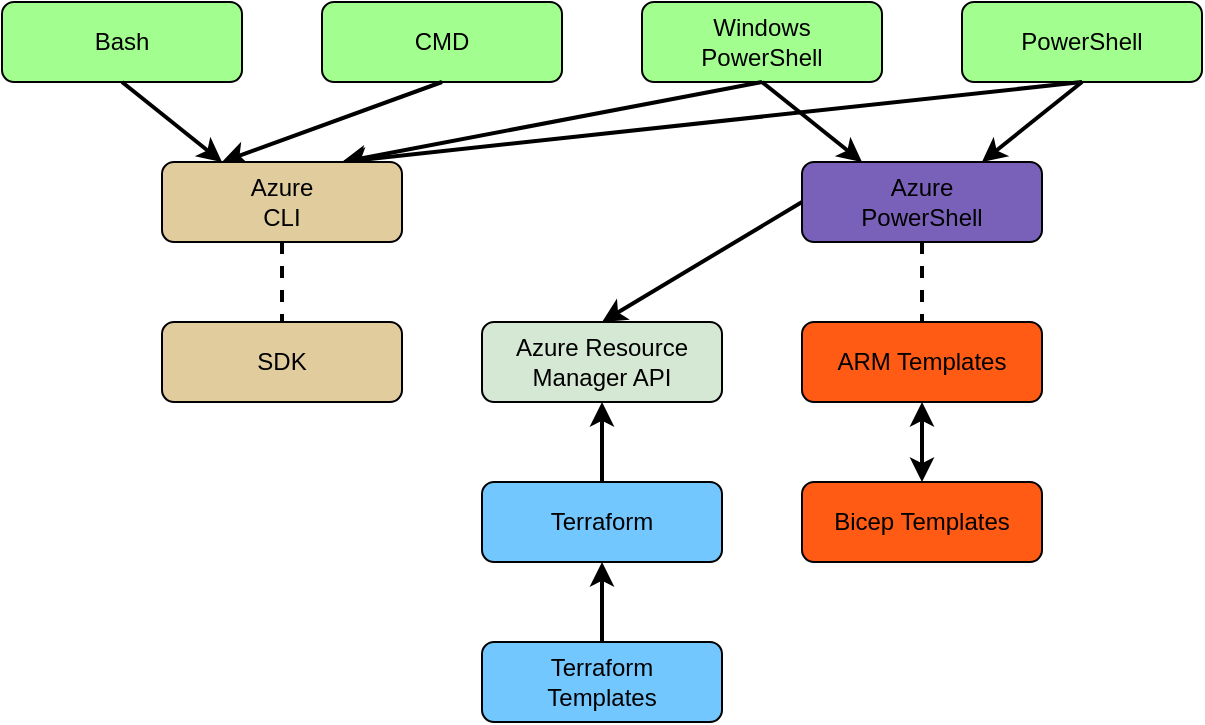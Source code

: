 <mxfile version="22.0.8" type="device">
  <diagram name="Page-1" id="nTsvNm8Bn6kOO1DUEMC2">
    <mxGraphModel dx="1050" dy="534" grid="1" gridSize="10" guides="1" tooltips="1" connect="1" arrows="1" fold="1" page="1" pageScale="1" pageWidth="850" pageHeight="1100" math="0" shadow="0">
      <root>
        <mxCell id="0" />
        <mxCell id="1" parent="0" />
        <mxCell id="pAlVhEvHtbOPucAD8XjH-1" value="Bash" style="rounded=1;whiteSpace=wrap;html=1;fillStyle=auto;fillColor=#A2FF8F;" vertex="1" parent="1">
          <mxGeometry x="120" y="80" width="120" height="40" as="geometry" />
        </mxCell>
        <mxCell id="pAlVhEvHtbOPucAD8XjH-2" value="CMD" style="rounded=1;whiteSpace=wrap;html=1;fillStyle=auto;fillColor=#A2FF8F;" vertex="1" parent="1">
          <mxGeometry x="280" y="80" width="120" height="40" as="geometry" />
        </mxCell>
        <mxCell id="pAlVhEvHtbOPucAD8XjH-3" value="Windows&lt;br&gt;PowerShell" style="rounded=1;whiteSpace=wrap;html=1;fillStyle=auto;fillColor=#A2FF8F;" vertex="1" parent="1">
          <mxGeometry x="440" y="80" width="120" height="40" as="geometry" />
        </mxCell>
        <mxCell id="pAlVhEvHtbOPucAD8XjH-4" value="PowerShell" style="rounded=1;whiteSpace=wrap;html=1;fillStyle=auto;fillColor=#A2FF8F;" vertex="1" parent="1">
          <mxGeometry x="600" y="80" width="120" height="40" as="geometry" />
        </mxCell>
        <mxCell id="pAlVhEvHtbOPucAD8XjH-12" style="rounded=0;orthogonalLoop=1;jettySize=auto;html=1;exitX=0.25;exitY=0;exitDx=0;exitDy=0;entryX=0.5;entryY=1;entryDx=0;entryDy=0;strokeWidth=2;endArrow=none;endFill=0;startArrow=classic;startFill=1;" edge="1" parent="1" source="pAlVhEvHtbOPucAD8XjH-5" target="pAlVhEvHtbOPucAD8XjH-1">
          <mxGeometry relative="1" as="geometry" />
        </mxCell>
        <mxCell id="pAlVhEvHtbOPucAD8XjH-13" style="rounded=0;orthogonalLoop=1;jettySize=auto;html=1;exitX=0.25;exitY=0;exitDx=0;exitDy=0;entryX=0.5;entryY=1;entryDx=0;entryDy=0;strokeWidth=2;endArrow=none;endFill=0;startArrow=classic;startFill=1;" edge="1" parent="1" source="pAlVhEvHtbOPucAD8XjH-5" target="pAlVhEvHtbOPucAD8XjH-2">
          <mxGeometry relative="1" as="geometry" />
        </mxCell>
        <mxCell id="pAlVhEvHtbOPucAD8XjH-14" style="rounded=0;orthogonalLoop=1;jettySize=auto;html=1;exitX=0.75;exitY=0;exitDx=0;exitDy=0;entryX=0.5;entryY=1;entryDx=0;entryDy=0;strokeWidth=2;endArrow=none;endFill=0;startArrow=classic;startFill=1;" edge="1" parent="1" source="pAlVhEvHtbOPucAD8XjH-5" target="pAlVhEvHtbOPucAD8XjH-3">
          <mxGeometry relative="1" as="geometry" />
        </mxCell>
        <mxCell id="pAlVhEvHtbOPucAD8XjH-15" style="rounded=0;orthogonalLoop=1;jettySize=auto;html=1;exitX=0.75;exitY=0;exitDx=0;exitDy=0;entryX=0.5;entryY=1;entryDx=0;entryDy=0;strokeWidth=2;endArrow=none;endFill=0;startArrow=classic;startFill=1;" edge="1" parent="1" source="pAlVhEvHtbOPucAD8XjH-5" target="pAlVhEvHtbOPucAD8XjH-4">
          <mxGeometry relative="1" as="geometry" />
        </mxCell>
        <mxCell id="pAlVhEvHtbOPucAD8XjH-18" style="rounded=0;orthogonalLoop=1;jettySize=auto;html=1;exitX=0.5;exitY=1;exitDx=0;exitDy=0;entryX=0.5;entryY=0;entryDx=0;entryDy=0;strokeWidth=2;endArrow=none;endFill=0;dashed=1;" edge="1" parent="1" source="pAlVhEvHtbOPucAD8XjH-5" target="pAlVhEvHtbOPucAD8XjH-7">
          <mxGeometry relative="1" as="geometry" />
        </mxCell>
        <mxCell id="pAlVhEvHtbOPucAD8XjH-5" value="Azure&lt;br&gt;CLI" style="rounded=1;whiteSpace=wrap;html=1;fillColor=#E0CC9D;" vertex="1" parent="1">
          <mxGeometry x="200" y="160" width="120" height="40" as="geometry" />
        </mxCell>
        <mxCell id="pAlVhEvHtbOPucAD8XjH-16" style="rounded=0;orthogonalLoop=1;jettySize=auto;html=1;exitX=0.25;exitY=0;exitDx=0;exitDy=0;entryX=0.5;entryY=1;entryDx=0;entryDy=0;strokeWidth=2;endArrow=none;endFill=0;startArrow=classic;startFill=1;" edge="1" parent="1" source="pAlVhEvHtbOPucAD8XjH-6" target="pAlVhEvHtbOPucAD8XjH-3">
          <mxGeometry relative="1" as="geometry" />
        </mxCell>
        <mxCell id="pAlVhEvHtbOPucAD8XjH-17" style="rounded=0;orthogonalLoop=1;jettySize=auto;html=1;exitX=0.75;exitY=0;exitDx=0;exitDy=0;entryX=0.5;entryY=1;entryDx=0;entryDy=0;strokeWidth=2;endArrow=none;endFill=0;startArrow=classic;startFill=1;" edge="1" parent="1" source="pAlVhEvHtbOPucAD8XjH-6" target="pAlVhEvHtbOPucAD8XjH-4">
          <mxGeometry relative="1" as="geometry" />
        </mxCell>
        <mxCell id="pAlVhEvHtbOPucAD8XjH-19" style="rounded=0;orthogonalLoop=1;jettySize=auto;html=1;exitX=0.5;exitY=1;exitDx=0;exitDy=0;entryX=0.5;entryY=0;entryDx=0;entryDy=0;strokeWidth=2;endArrow=none;endFill=0;dashed=1;" edge="1" parent="1" source="pAlVhEvHtbOPucAD8XjH-6" target="pAlVhEvHtbOPucAD8XjH-8">
          <mxGeometry relative="1" as="geometry" />
        </mxCell>
        <mxCell id="pAlVhEvHtbOPucAD8XjH-21" style="rounded=0;orthogonalLoop=1;jettySize=auto;html=1;exitX=0;exitY=0.5;exitDx=0;exitDy=0;entryX=0.5;entryY=0;entryDx=0;entryDy=0;strokeWidth=2;" edge="1" parent="1" source="pAlVhEvHtbOPucAD8XjH-6" target="pAlVhEvHtbOPucAD8XjH-11">
          <mxGeometry relative="1" as="geometry" />
        </mxCell>
        <mxCell id="pAlVhEvHtbOPucAD8XjH-6" value="Azure&lt;br&gt;PowerShell" style="rounded=1;whiteSpace=wrap;html=1;fillColor=#7961BA;" vertex="1" parent="1">
          <mxGeometry x="520" y="160" width="120" height="40" as="geometry" />
        </mxCell>
        <mxCell id="pAlVhEvHtbOPucAD8XjH-7" value="SDK" style="rounded=1;whiteSpace=wrap;html=1;fillColor=#E0CC9D;" vertex="1" parent="1">
          <mxGeometry x="200" y="240" width="120" height="40" as="geometry" />
        </mxCell>
        <mxCell id="pAlVhEvHtbOPucAD8XjH-20" style="edgeStyle=orthogonalEdgeStyle;rounded=0;orthogonalLoop=1;jettySize=auto;html=1;exitX=0.5;exitY=1;exitDx=0;exitDy=0;entryX=0.5;entryY=0;entryDx=0;entryDy=0;strokeWidth=2;startArrow=classic;startFill=1;" edge="1" parent="1" source="pAlVhEvHtbOPucAD8XjH-8" target="pAlVhEvHtbOPucAD8XjH-9">
          <mxGeometry relative="1" as="geometry" />
        </mxCell>
        <mxCell id="pAlVhEvHtbOPucAD8XjH-8" value="ARM Templates" style="rounded=1;whiteSpace=wrap;html=1;fillColor=#FF5B14;" vertex="1" parent="1">
          <mxGeometry x="520" y="240" width="120" height="40" as="geometry" />
        </mxCell>
        <mxCell id="pAlVhEvHtbOPucAD8XjH-9" value="Bicep Templates" style="rounded=1;whiteSpace=wrap;html=1;fillColor=#FF5B14;" vertex="1" parent="1">
          <mxGeometry x="520" y="320" width="120" height="40" as="geometry" />
        </mxCell>
        <mxCell id="pAlVhEvHtbOPucAD8XjH-22" style="rounded=0;orthogonalLoop=1;jettySize=auto;html=1;exitX=0.5;exitY=0;exitDx=0;exitDy=0;entryX=0.5;entryY=1;entryDx=0;entryDy=0;strokeWidth=2;" edge="1" parent="1" source="pAlVhEvHtbOPucAD8XjH-10" target="pAlVhEvHtbOPucAD8XjH-11">
          <mxGeometry relative="1" as="geometry" />
        </mxCell>
        <mxCell id="pAlVhEvHtbOPucAD8XjH-10" value="Terraform" style="rounded=1;whiteSpace=wrap;html=1;fillColor=#73C7FF;" vertex="1" parent="1">
          <mxGeometry x="360" y="320" width="120" height="40" as="geometry" />
        </mxCell>
        <mxCell id="pAlVhEvHtbOPucAD8XjH-11" value="Azure Resource&lt;br&gt;Manager API" style="rounded=1;whiteSpace=wrap;html=1;fillColor=#D5E8D4;" vertex="1" parent="1">
          <mxGeometry x="360" y="240" width="120" height="40" as="geometry" />
        </mxCell>
        <mxCell id="pAlVhEvHtbOPucAD8XjH-24" style="rounded=0;orthogonalLoop=1;jettySize=auto;html=1;exitX=0.5;exitY=0;exitDx=0;exitDy=0;entryX=0.5;entryY=1;entryDx=0;entryDy=0;strokeWidth=2;" edge="1" parent="1" source="pAlVhEvHtbOPucAD8XjH-23" target="pAlVhEvHtbOPucAD8XjH-10">
          <mxGeometry relative="1" as="geometry" />
        </mxCell>
        <mxCell id="pAlVhEvHtbOPucAD8XjH-23" value="Terraform&lt;br&gt;Templates" style="rounded=1;whiteSpace=wrap;html=1;fillColor=#73C7FF;" vertex="1" parent="1">
          <mxGeometry x="360" y="400" width="120" height="40" as="geometry" />
        </mxCell>
      </root>
    </mxGraphModel>
  </diagram>
</mxfile>
